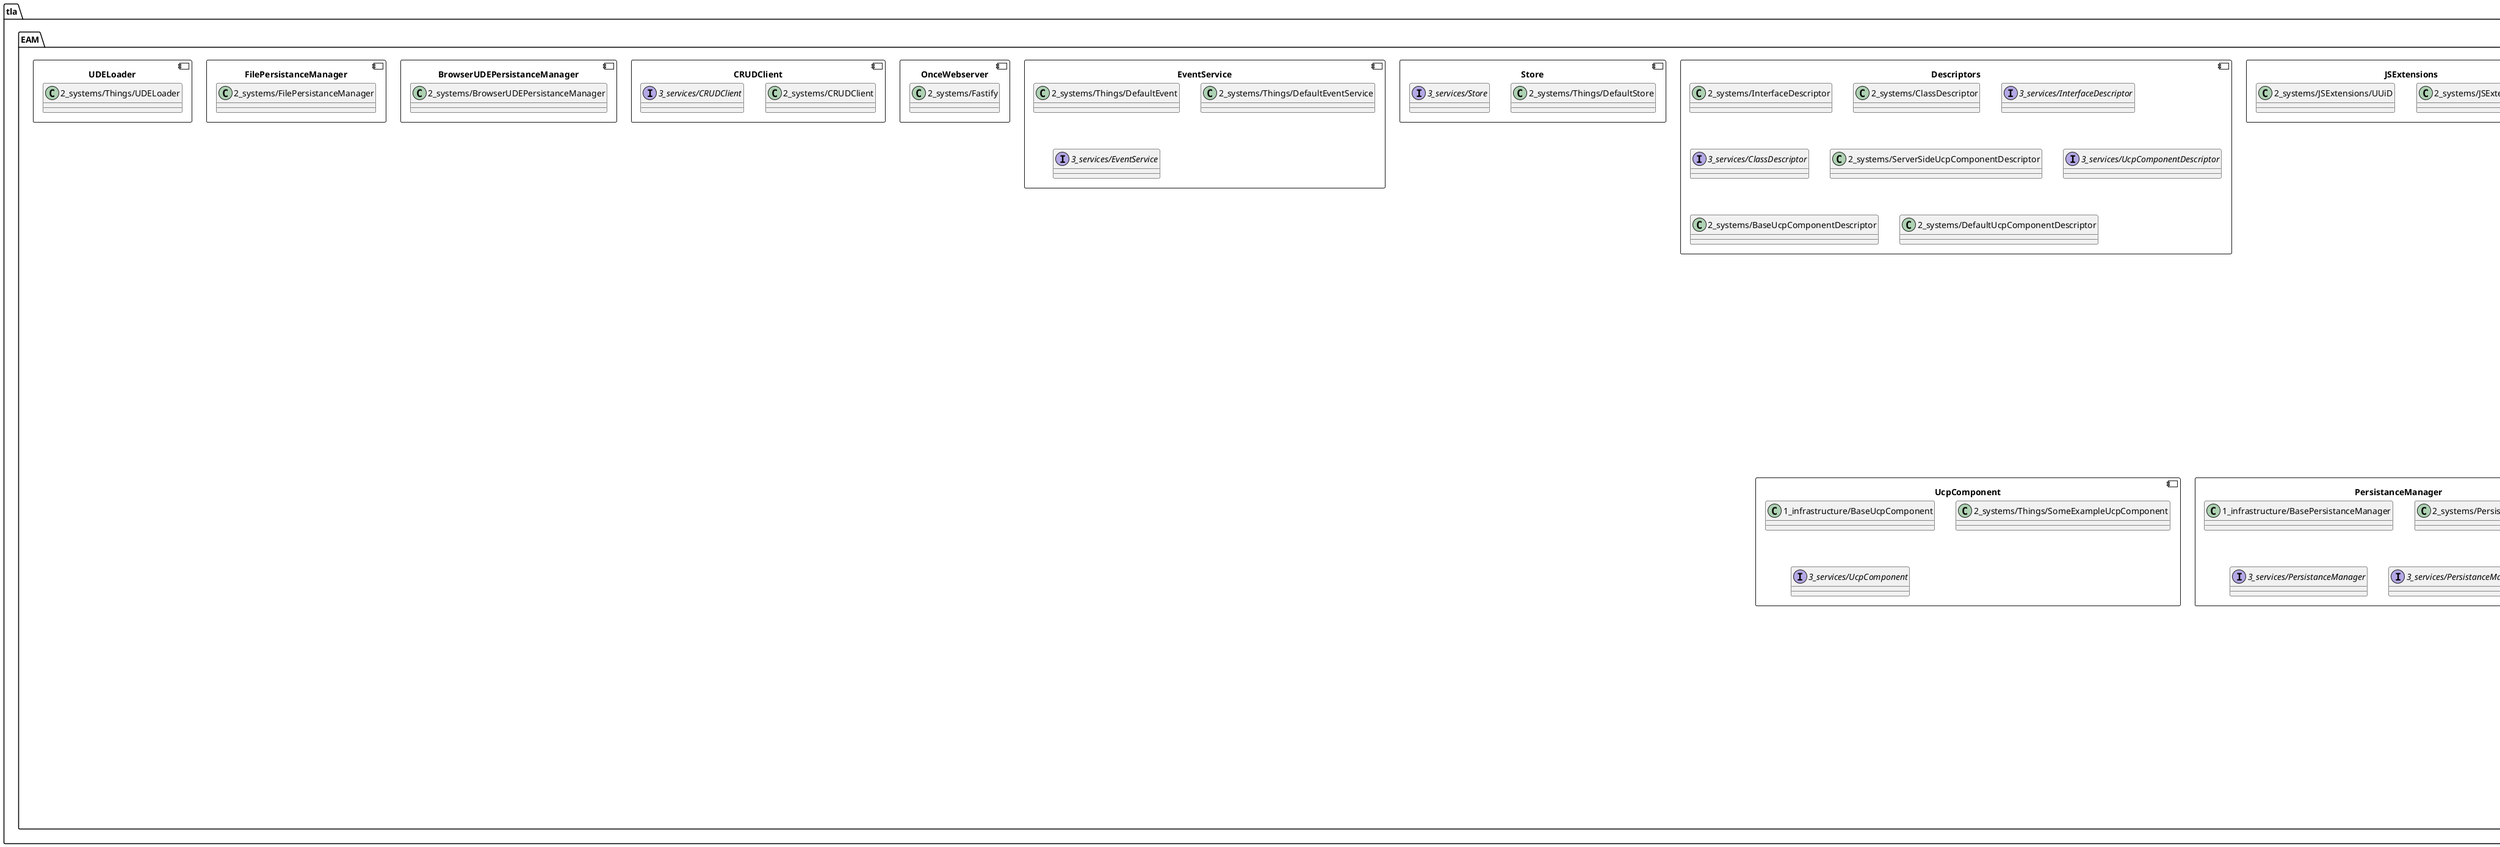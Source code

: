 @startuml
component tla.EAM.ONCE {
	class 1_infrastructure/BaseNodeOnce
	class 1_infrastructure/BaseThing
	class 1_infrastructure/OnceKernel
	class 1_infrastructure/BaseLoader
	class 1_infrastructure/BaseEAMD
	class 1_infrastructure/BaseOnce
	class 2_systems/EAMD/ServerSideEAMDLoader
	class 2_systems/EAMD/BrowserEAMDLoader
	class 2_systems/Once
	class 2_systems/Once/ONCEConfig
	class 2_systems/Once/OnceBrowser
	class 2_systems/Once/OnceNodeServer
	class 2_systems/Once/OnceNodeImportLoader
	class 2_systems/Things/DefaultClient
	class 2_systems/Things/DefaultLoader
	class 2_systems/Things/DefaultIOR
	class 2_systems/Things/WeakRefStore
	class 2_systems/Things/RelatedObjectStore
	class 2_systems/Things/WeakRefPromiseStore
	class 2_systems/Things/DefaultUrl
	class 2_systems/TsConfig

	interface 3_services/RestClient
	interface 3_services/Once
	interface 3_services/JSON
	interface 3_services/Loader
	interface 3_services/EAMD
	interface 3_services/RelatedObjectStore
	interface 3_services/GitRepository
	interface 3_services/TypeDescriptor {
		only Test
	}
	interface 3_services/IOR
	interface 3_services/Queue
	interface 3_services/Url

	interface 3_services/Thing
	interface 3_services/Class
	interface 3_services/Client
	interface 3_services/Server
}

component tla.EAM.JSExtensions {

	class 2_systems/JSExtensions/Promise
	class 2_systems/JSExtensions/UUiD
}

component tla.EAM.Descriptors {
	class 2_systems/InterfaceDescriptor
	class 2_systems/ClassDescriptor
	interface 3_services/InterfaceDescriptor
	interface 3_services/ClassDescriptor

	class 2_systems/ServerSideUcpComponentDescriptor
	interface 3_services/UcpComponentDescriptor
	class 2_systems/BaseUcpComponentDescriptor
	class 2_systems/DefaultUcpComponentDescriptor
}

component tla.EAM.Store {
	class 2_systems/Things/DefaultStore
	interface 3_services/Store
}

component DefaultFunctionPromiseQueue {
		class 2_systems/DefaultFunctionPromiseQueue
}


component tla.EAM.EventService {
	class 2_systems/Things/DefaultEvent
	class 2_systems/Things/DefaultEventService
	interface 3_services/EventService

}

component tla.EAM.OnceWebserver {
		class 2_systems/Fastify
}

component tla.EAM.CRUDClient {
	class 2_systems/CRUDClient
	interface 3_services/CRUDClient
}

component tla.EAM.OnceBuilder {
	class 2_systems/Git/GitRepository
	class 2_systems/Git/Submodule

	class 2_systems/EAMD/RootEAMD
	class 2_systems/EAMD/UserEAMD
	class 2_systems/ServerSideNpmPackage
	class 2_systems/NpmPackage
	interface 3_services/Submodule

}

component tla.EAM.PersistanceManager {
	class 1_infrastructure/BasePersistanceManager
	class 2_systems/PersistanceManagerHandler
	interface 3_services/PersistanceManager
	interface 3_services/PersistanceManagerHandler
}

component tla.EAM.BrowserUDEPersistanceManager {
	class 2_systems/BrowserUDEPersistanceManager
}


component tla.EAM.FilePersistanceManager {
	class 2_systems/FilePersistanceManager
}

component tla.EAM.UDELoader {
	class 2_systems/Things/UDELoader
}


component tla.EAM.UcpComponent {

	class 1_infrastructure/BaseUcpComponent
	class 2_systems/Things/SomeExampleUcpComponent
	interface 3_services/UcpComponent
}
component tla.EAM.UcpModel {
	class 2_systems/Things/DefaultParticle
	interface 3_services/Particle
	interface 3_services/UcpModel
	class 2_systems/Things/DefaultUcpModel
	class 2_systems/Things/DefaultWave
	interface 3_services/Wave

}

@enduml